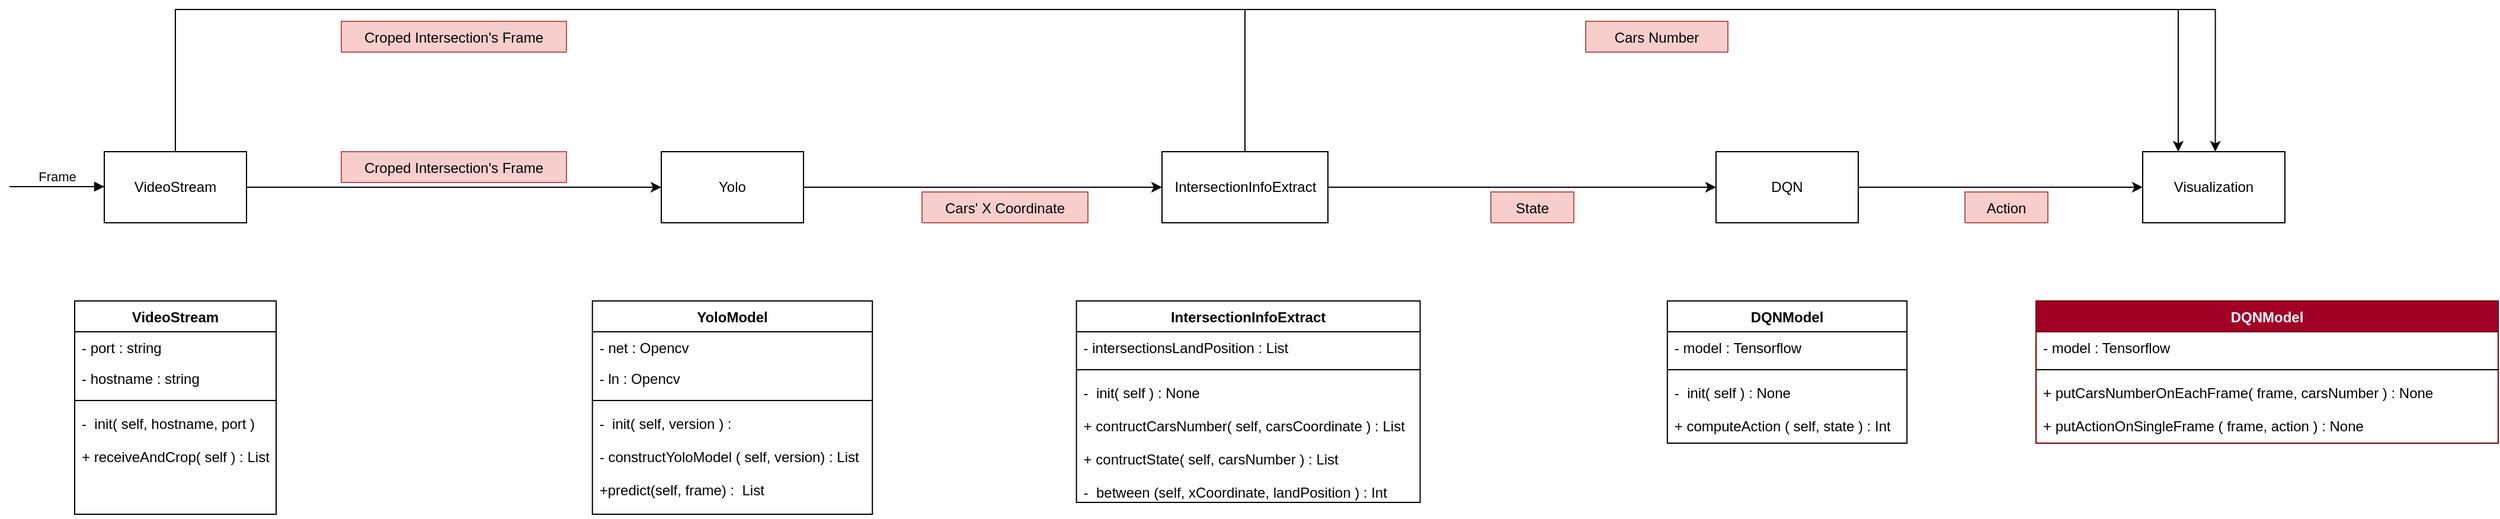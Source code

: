 <mxfile version="13.8.8" type="github">
  <diagram name="Page-1" id="9f46799a-70d6-7492-0946-bef42562c5a5">
    <mxGraphModel dx="1831" dy="459" grid="1" gridSize="10" guides="1" tooltips="1" connect="1" arrows="1" fold="1" page="1" pageScale="1" pageWidth="1100" pageHeight="850" background="#ffffff" math="0" shadow="0">
      <root>
        <mxCell id="0" />
        <mxCell id="1" parent="0" />
        <mxCell id="7hyko6UUoV0qvqRd0kyF-24" value="IntersectionInfoExtract" style="swimlane;fontStyle=1;align=center;verticalAlign=top;childLayout=stackLayout;horizontal=1;startSize=26;horizontalStack=0;resizeParent=1;resizeParentMax=0;resizeLast=0;collapsible=1;marginBottom=0;" vertex="1" parent="1">
          <mxGeometry x="60.31" y="366" width="290" height="170" as="geometry">
            <mxRectangle x="5.63" y="366" width="130" height="26" as="alternateBounds" />
          </mxGeometry>
        </mxCell>
        <mxCell id="7hyko6UUoV0qvqRd0kyF-25" value="- intersectionsLandPosition : List&#xa;" style="text;strokeColor=none;fillColor=none;align=left;verticalAlign=top;spacingLeft=4;spacingRight=4;overflow=hidden;rotatable=0;points=[[0,0.5],[1,0.5]];portConstraint=eastwest;" vertex="1" parent="7hyko6UUoV0qvqRd0kyF-24">
          <mxGeometry y="26" width="290" height="26" as="geometry" />
        </mxCell>
        <mxCell id="7hyko6UUoV0qvqRd0kyF-27" value="" style="line;strokeWidth=1;fillColor=none;align=left;verticalAlign=middle;spacingTop=-1;spacingLeft=3;spacingRight=3;rotatable=0;labelPosition=right;points=[];portConstraint=eastwest;" vertex="1" parent="7hyko6UUoV0qvqRd0kyF-24">
          <mxGeometry y="52" width="290" height="12" as="geometry" />
        </mxCell>
        <mxCell id="7hyko6UUoV0qvqRd0kyF-28" value="-  init( self ) : None&#xa;&#xa;+ contructCarsNumber( self, carsCoordinate ) : List&#xa;&#xa;+ contructState( self, carsNumber ) : List&#xa;&#xa;-  between (self, xCoordinate, landPosition ) : Int " style="text;strokeColor=none;fillColor=none;align=left;verticalAlign=top;spacingLeft=4;spacingRight=4;overflow=hidden;rotatable=0;points=[[0,0.5],[1,0.5]];portConstraint=eastwest;" vertex="1" parent="7hyko6UUoV0qvqRd0kyF-24">
          <mxGeometry y="64" width="290" height="106" as="geometry" />
        </mxCell>
        <mxCell id="7hyko6UUoV0qvqRd0kyF-35" style="edgeStyle=orthogonalEdgeStyle;rounded=0;orthogonalLoop=1;jettySize=auto;html=1;entryX=0;entryY=0.5;entryDx=0;entryDy=0;" edge="1" parent="1" source="-ds5uKC0SJlDk7dMVMrI-25" target="-ds5uKC0SJlDk7dMVMrI-27">
          <mxGeometry relative="1" as="geometry" />
        </mxCell>
        <mxCell id="-ds5uKC0SJlDk7dMVMrI-25" value="DQN" style="rounded=0;whiteSpace=wrap;html=1;" parent="1" vertex="1">
          <mxGeometry x="600" y="240" width="120" height="60" as="geometry" />
        </mxCell>
        <mxCell id="7hyko6UUoV0qvqRd0kyF-21" style="edgeStyle=orthogonalEdgeStyle;rounded=0;orthogonalLoop=1;jettySize=auto;html=1;" edge="1" parent="1" source="-ds5uKC0SJlDk7dMVMrI-26" target="-ds5uKC0SJlDk7dMVMrI-32">
          <mxGeometry relative="1" as="geometry" />
        </mxCell>
        <mxCell id="-ds5uKC0SJlDk7dMVMrI-26" value="Yolo" style="rounded=0;whiteSpace=wrap;html=1;" parent="1" vertex="1">
          <mxGeometry x="-290" y="240" width="120" height="60" as="geometry" />
        </mxCell>
        <mxCell id="-ds5uKC0SJlDk7dMVMrI-27" value="Visualization" style="rounded=0;whiteSpace=wrap;html=1;" parent="1" vertex="1">
          <mxGeometry x="960" y="240" width="120" height="60" as="geometry" />
        </mxCell>
        <mxCell id="7hyko6UUoV0qvqRd0kyF-9" style="edgeStyle=orthogonalEdgeStyle;rounded=0;orthogonalLoop=1;jettySize=auto;html=1;" edge="1" parent="1" source="-ds5uKC0SJlDk7dMVMrI-30" target="-ds5uKC0SJlDk7dMVMrI-26">
          <mxGeometry relative="1" as="geometry" />
        </mxCell>
        <mxCell id="7hyko6UUoV0qvqRd0kyF-42" style="edgeStyle=orthogonalEdgeStyle;rounded=0;orthogonalLoop=1;jettySize=auto;html=1;" edge="1" parent="1" source="-ds5uKC0SJlDk7dMVMrI-30">
          <mxGeometry relative="1" as="geometry">
            <mxPoint x="1021.28" y="240" as="targetPoint" />
            <Array as="points">
              <mxPoint x="-700" y="120" />
              <mxPoint x="1021" y="120" />
            </Array>
          </mxGeometry>
        </mxCell>
        <mxCell id="-ds5uKC0SJlDk7dMVMrI-30" value="VideoStream" style="rounded=0;whiteSpace=wrap;html=1;" parent="1" vertex="1">
          <mxGeometry x="-760" y="240" width="120" height="60" as="geometry" />
        </mxCell>
        <mxCell id="7hyko6UUoV0qvqRd0kyF-23" style="edgeStyle=orthogonalEdgeStyle;rounded=0;orthogonalLoop=1;jettySize=auto;html=1;" edge="1" parent="1" source="-ds5uKC0SJlDk7dMVMrI-32" target="-ds5uKC0SJlDk7dMVMrI-25">
          <mxGeometry relative="1" as="geometry" />
        </mxCell>
        <mxCell id="7hyko6UUoV0qvqRd0kyF-41" style="edgeStyle=orthogonalEdgeStyle;rounded=0;orthogonalLoop=1;jettySize=auto;html=1;" edge="1" parent="1" source="-ds5uKC0SJlDk7dMVMrI-32">
          <mxGeometry relative="1" as="geometry">
            <mxPoint x="990" y="240" as="targetPoint" />
            <Array as="points">
              <mxPoint x="203" y="120" />
              <mxPoint x="990" y="120" />
              <mxPoint x="990" y="240" />
            </Array>
          </mxGeometry>
        </mxCell>
        <mxCell id="-ds5uKC0SJlDk7dMVMrI-32" value="IntersectionInfoExtract" style="rounded=0;whiteSpace=wrap;html=1;" parent="1" vertex="1">
          <mxGeometry x="132.5" y="240" width="140" height="60" as="geometry" />
        </mxCell>
        <mxCell id="-ds5uKC0SJlDk7dMVMrI-55" value="Croped Intersection&#39;s Frame" style="swimlane;fontStyle=0;childLayout=stackLayout;horizontal=1;startSize=26;fillColor=#f8cecc;horizontalStack=0;resizeParent=1;resizeParentMax=0;resizeLast=0;collapsible=1;marginBottom=0;strokeColor=#b85450;" parent="1" vertex="1" collapsed="1">
          <mxGeometry x="-560" y="240" width="190" height="26" as="geometry">
            <mxRectangle x="-550" y="257" width="200" height="52" as="alternateBounds" />
          </mxGeometry>
        </mxCell>
        <mxCell id="-ds5uKC0SJlDk7dMVMrI-56" value="[ frame1, frame2, frame3, frame4 ]" style="text;strokeColor=none;fillColor=none;align=left;verticalAlign=top;spacingLeft=4;spacingRight=4;overflow=hidden;rotatable=0;points=[[0,0.5],[1,0.5]];portConstraint=eastwest;" parent="-ds5uKC0SJlDk7dMVMrI-55" vertex="1">
          <mxGeometry y="26" width="190" height="26" as="geometry" />
        </mxCell>
        <mxCell id="-ds5uKC0SJlDk7dMVMrI-65" value="State" style="swimlane;fontStyle=0;childLayout=stackLayout;horizontal=1;startSize=26;fillColor=#f8cecc;horizontalStack=0;resizeParent=1;resizeParentMax=0;resizeLast=0;collapsible=1;marginBottom=0;strokeColor=#b85450;" parent="1" vertex="1" collapsed="1">
          <mxGeometry x="410" y="274" width="70" height="26" as="geometry">
            <mxRectangle x="410" y="274" width="140" height="46" as="alternateBounds" />
          </mxGeometry>
        </mxCell>
        <mxCell id="7hyko6UUoV0qvqRd0kyF-30" value="[ 1, 0, 1, 0...]" style="text;html=1;align=center;verticalAlign=middle;resizable=0;points=[];autosize=1;" vertex="1" parent="-ds5uKC0SJlDk7dMVMrI-65">
          <mxGeometry y="26" width="70" height="20" as="geometry" />
        </mxCell>
        <mxCell id="-ds5uKC0SJlDk7dMVMrI-70" value="Action" style="swimlane;fontStyle=0;childLayout=stackLayout;horizontal=1;startSize=26;fillColor=#f8cecc;horizontalStack=0;resizeParent=1;resizeParentMax=0;resizeLast=0;collapsible=1;marginBottom=0;strokeColor=#b85450;" parent="1" vertex="1" collapsed="1">
          <mxGeometry x="810" y="274" width="70" height="26" as="geometry">
            <mxRectangle x="760" y="270" width="140" height="46" as="alternateBounds" />
          </mxGeometry>
        </mxCell>
        <mxCell id="7hyko6UUoV0qvqRd0kyF-36" value="Int" style="text;html=1;align=center;verticalAlign=middle;resizable=0;points=[];autosize=1;" vertex="1" parent="-ds5uKC0SJlDk7dMVMrI-70">
          <mxGeometry y="26" width="70" height="20" as="geometry" />
        </mxCell>
        <mxCell id="-ds5uKC0SJlDk7dMVMrI-71" value="Cars Number" style="swimlane;fontStyle=0;childLayout=stackLayout;horizontal=1;startSize=26;fillColor=#f8cecc;horizontalStack=0;resizeParent=1;resizeParentMax=0;resizeLast=0;collapsible=1;marginBottom=0;strokeColor=#b85450;" parent="1" vertex="1" collapsed="1">
          <mxGeometry x="490" y="130" width="120" height="26" as="geometry">
            <mxRectangle x="385" y="350" width="355" height="46" as="alternateBounds" />
          </mxGeometry>
        </mxCell>
        <mxCell id="7hyko6UUoV0qvqRd0kyF-29" value="[ [ firstLaneCarsNumber, secondLaneCarsNumber,...],......]" style="text;html=1;align=center;verticalAlign=middle;resizable=0;points=[];autosize=1;" vertex="1" parent="-ds5uKC0SJlDk7dMVMrI-71">
          <mxGeometry y="26" width="120" height="20" as="geometry" />
        </mxCell>
        <mxCell id="-ds5uKC0SJlDk7dMVMrI-78" value="Frame" style="html=1;verticalAlign=bottom;endArrow=block;" parent="1" edge="1">
          <mxGeometry width="80" relative="1" as="geometry">
            <mxPoint x="-840" y="269.5" as="sourcePoint" />
            <mxPoint x="-760" y="269.5" as="targetPoint" />
          </mxGeometry>
        </mxCell>
        <mxCell id="-ds5uKC0SJlDk7dMVMrI-83" value="VideoStream" style="swimlane;fontStyle=1;align=center;verticalAlign=top;childLayout=stackLayout;horizontal=1;startSize=26;horizontalStack=0;resizeParent=1;resizeParentMax=0;resizeLast=0;collapsible=1;marginBottom=0;" parent="1" vertex="1">
          <mxGeometry x="-785" y="366" width="170" height="180" as="geometry" />
        </mxCell>
        <mxCell id="-ds5uKC0SJlDk7dMVMrI-84" value="- port : string&#xa;" style="text;strokeColor=none;fillColor=none;align=left;verticalAlign=top;spacingLeft=4;spacingRight=4;overflow=hidden;rotatable=0;points=[[0,0.5],[1,0.5]];portConstraint=eastwest;" parent="-ds5uKC0SJlDk7dMVMrI-83" vertex="1">
          <mxGeometry y="26" width="170" height="26" as="geometry" />
        </mxCell>
        <mxCell id="-ds5uKC0SJlDk7dMVMrI-87" value="- hostname : string&#xa;" style="text;strokeColor=none;fillColor=none;align=left;verticalAlign=top;spacingLeft=4;spacingRight=4;overflow=hidden;rotatable=0;points=[[0,0.5],[1,0.5]];portConstraint=eastwest;" parent="-ds5uKC0SJlDk7dMVMrI-83" vertex="1">
          <mxGeometry y="52" width="170" height="26" as="geometry" />
        </mxCell>
        <mxCell id="-ds5uKC0SJlDk7dMVMrI-85" value="" style="line;strokeWidth=1;fillColor=none;align=left;verticalAlign=middle;spacingTop=-1;spacingLeft=3;spacingRight=3;rotatable=0;labelPosition=right;points=[];portConstraint=eastwest;" parent="-ds5uKC0SJlDk7dMVMrI-83" vertex="1">
          <mxGeometry y="78" width="170" height="12" as="geometry" />
        </mxCell>
        <mxCell id="-ds5uKC0SJlDk7dMVMrI-86" value="-  init( self, hostname, port )&#xa;&#xa;+ receiveAndCrop( self ) : List" style="text;strokeColor=none;fillColor=none;align=left;verticalAlign=top;spacingLeft=4;spacingRight=4;overflow=hidden;rotatable=0;points=[[0,0.5],[1,0.5]];portConstraint=eastwest;" parent="-ds5uKC0SJlDk7dMVMrI-83" vertex="1">
          <mxGeometry y="90" width="170" height="90" as="geometry" />
        </mxCell>
        <mxCell id="7hyko6UUoV0qvqRd0kyF-1" value="YoloModel" style="swimlane;fontStyle=1;align=center;verticalAlign=top;childLayout=stackLayout;horizontal=1;startSize=26;horizontalStack=0;resizeParent=1;resizeParentMax=0;resizeLast=0;collapsible=1;marginBottom=0;" vertex="1" parent="1">
          <mxGeometry x="-348.12" y="366" width="236.25" height="180" as="geometry" />
        </mxCell>
        <mxCell id="7hyko6UUoV0qvqRd0kyF-2" value="- net : Opencv&#xa;" style="text;strokeColor=none;fillColor=none;align=left;verticalAlign=top;spacingLeft=4;spacingRight=4;overflow=hidden;rotatable=0;points=[[0,0.5],[1,0.5]];portConstraint=eastwest;" vertex="1" parent="7hyko6UUoV0qvqRd0kyF-1">
          <mxGeometry y="26" width="236.25" height="26" as="geometry" />
        </mxCell>
        <mxCell id="7hyko6UUoV0qvqRd0kyF-3" value="- ln : Opencv&#xa;" style="text;strokeColor=none;fillColor=none;align=left;verticalAlign=top;spacingLeft=4;spacingRight=4;overflow=hidden;rotatable=0;points=[[0,0.5],[1,0.5]];portConstraint=eastwest;" vertex="1" parent="7hyko6UUoV0qvqRd0kyF-1">
          <mxGeometry y="52" width="236.25" height="26" as="geometry" />
        </mxCell>
        <mxCell id="7hyko6UUoV0qvqRd0kyF-4" value="" style="line;strokeWidth=1;fillColor=none;align=left;verticalAlign=middle;spacingTop=-1;spacingLeft=3;spacingRight=3;rotatable=0;labelPosition=right;points=[];portConstraint=eastwest;" vertex="1" parent="7hyko6UUoV0qvqRd0kyF-1">
          <mxGeometry y="78" width="236.25" height="12" as="geometry" />
        </mxCell>
        <mxCell id="7hyko6UUoV0qvqRd0kyF-5" value="-  init( self, version ) : &#xa;&#xa;- constructYoloModel ( self, version) : List&#xa;&#xa;+predict(self, frame) :  List" style="text;strokeColor=none;fillColor=none;align=left;verticalAlign=top;spacingLeft=4;spacingRight=4;overflow=hidden;rotatable=0;points=[[0,0.5],[1,0.5]];portConstraint=eastwest;" vertex="1" parent="7hyko6UUoV0qvqRd0kyF-1">
          <mxGeometry y="90" width="236.25" height="90" as="geometry" />
        </mxCell>
        <mxCell id="-ds5uKC0SJlDk7dMVMrI-69" value="Cars&#39; X Coordinate" style="swimlane;fontStyle=0;childLayout=stackLayout;horizontal=1;startSize=26;fillColor=#f8cecc;horizontalStack=0;resizeParent=1;resizeParentMax=0;resizeLast=0;collapsible=1;marginBottom=0;strokeColor=#b85450;" parent="1" vertex="1" collapsed="1">
          <mxGeometry x="-70" y="274" width="140" height="26" as="geometry">
            <mxRectangle x="-70" y="274" width="240" height="46" as="alternateBounds" />
          </mxGeometry>
        </mxCell>
        <mxCell id="7hyko6UUoV0qvqRd0kyF-8" value="[ [x1, x2, x3...], [x1, x2, x3,...],......]" style="text;html=1;align=center;verticalAlign=middle;resizable=0;points=[];autosize=1;" vertex="1" parent="-ds5uKC0SJlDk7dMVMrI-69">
          <mxGeometry y="26" width="140" height="20" as="geometry" />
        </mxCell>
        <mxCell id="7hyko6UUoV0qvqRd0kyF-31" value="DQNModel" style="swimlane;fontStyle=1;align=center;verticalAlign=top;childLayout=stackLayout;horizontal=1;startSize=26;horizontalStack=0;resizeParent=1;resizeParentMax=0;resizeLast=0;collapsible=1;marginBottom=0;" vertex="1" parent="1">
          <mxGeometry x="558.91" y="366" width="202.18" height="120" as="geometry">
            <mxRectangle x="5.63" y="366" width="130" height="26" as="alternateBounds" />
          </mxGeometry>
        </mxCell>
        <mxCell id="7hyko6UUoV0qvqRd0kyF-32" value="- model : Tensorflow&#xa;" style="text;strokeColor=none;fillColor=none;align=left;verticalAlign=top;spacingLeft=4;spacingRight=4;overflow=hidden;rotatable=0;points=[[0,0.5],[1,0.5]];portConstraint=eastwest;" vertex="1" parent="7hyko6UUoV0qvqRd0kyF-31">
          <mxGeometry y="26" width="202.18" height="26" as="geometry" />
        </mxCell>
        <mxCell id="7hyko6UUoV0qvqRd0kyF-33" value="" style="line;strokeWidth=1;fillColor=none;align=left;verticalAlign=middle;spacingTop=-1;spacingLeft=3;spacingRight=3;rotatable=0;labelPosition=right;points=[];portConstraint=eastwest;" vertex="1" parent="7hyko6UUoV0qvqRd0kyF-31">
          <mxGeometry y="52" width="202.18" height="12" as="geometry" />
        </mxCell>
        <mxCell id="7hyko6UUoV0qvqRd0kyF-34" value="-  init( self ) : None&#xa;&#xa;+ computeAction ( self, state ) : Int " style="text;strokeColor=none;fillColor=none;align=left;verticalAlign=top;spacingLeft=4;spacingRight=4;overflow=hidden;rotatable=0;points=[[0,0.5],[1,0.5]];portConstraint=eastwest;" vertex="1" parent="7hyko6UUoV0qvqRd0kyF-31">
          <mxGeometry y="64" width="202.18" height="56" as="geometry" />
        </mxCell>
        <mxCell id="7hyko6UUoV0qvqRd0kyF-37" value="DQNModel" style="swimlane;fontStyle=1;align=center;verticalAlign=top;childLayout=stackLayout;horizontal=1;startSize=26;horizontalStack=0;resizeParent=1;resizeParentMax=0;resizeLast=0;collapsible=1;marginBottom=0;fillColor=#a20025;strokeColor=#6F0000;swimlaneFillColor=none;fontColor=#ffffff;" vertex="1" parent="1">
          <mxGeometry x="870" y="366" width="390" height="120" as="geometry">
            <mxRectangle x="5.63" y="366" width="130" height="26" as="alternateBounds" />
          </mxGeometry>
        </mxCell>
        <mxCell id="7hyko6UUoV0qvqRd0kyF-38" value="- model : Tensorflow&#xa;" style="text;strokeColor=none;fillColor=none;align=left;verticalAlign=top;spacingLeft=4;spacingRight=4;overflow=hidden;rotatable=0;points=[[0,0.5],[1,0.5]];portConstraint=eastwest;" vertex="1" parent="7hyko6UUoV0qvqRd0kyF-37">
          <mxGeometry y="26" width="390" height="26" as="geometry" />
        </mxCell>
        <mxCell id="7hyko6UUoV0qvqRd0kyF-39" value="" style="line;strokeWidth=1;fillColor=none;align=left;verticalAlign=middle;spacingTop=-1;spacingLeft=3;spacingRight=3;rotatable=0;labelPosition=right;points=[];portConstraint=eastwest;" vertex="1" parent="7hyko6UUoV0qvqRd0kyF-37">
          <mxGeometry y="52" width="390" height="12" as="geometry" />
        </mxCell>
        <mxCell id="7hyko6UUoV0qvqRd0kyF-40" value="+ putCarsNumberOnEachFrame( frame, carsNumber ) : None&#xa;&#xa;+ putActionOnSingleFrame ( frame, action ) : None" style="text;strokeColor=none;fillColor=none;align=left;verticalAlign=top;spacingLeft=4;spacingRight=4;overflow=hidden;rotatable=0;points=[[0,0.5],[1,0.5]];portConstraint=eastwest;" vertex="1" parent="7hyko6UUoV0qvqRd0kyF-37">
          <mxGeometry y="64" width="390" height="56" as="geometry" />
        </mxCell>
        <mxCell id="7hyko6UUoV0qvqRd0kyF-43" value="Croped Intersection&#39;s Frame" style="swimlane;fontStyle=0;childLayout=stackLayout;horizontal=1;startSize=26;fillColor=#f8cecc;horizontalStack=0;resizeParent=1;resizeParentMax=0;resizeLast=0;collapsible=1;marginBottom=0;strokeColor=#b85450;" vertex="1" collapsed="1" parent="1">
          <mxGeometry x="-560" y="130" width="190" height="26" as="geometry">
            <mxRectangle x="-550" y="257" width="200" height="52" as="alternateBounds" />
          </mxGeometry>
        </mxCell>
        <mxCell id="7hyko6UUoV0qvqRd0kyF-44" value="[ frame1, frame2, frame3, frame4 ]" style="text;strokeColor=none;fillColor=none;align=left;verticalAlign=top;spacingLeft=4;spacingRight=4;overflow=hidden;rotatable=0;points=[[0,0.5],[1,0.5]];portConstraint=eastwest;" vertex="1" parent="7hyko6UUoV0qvqRd0kyF-43">
          <mxGeometry y="26" width="190" height="26" as="geometry" />
        </mxCell>
      </root>
    </mxGraphModel>
  </diagram>
</mxfile>
